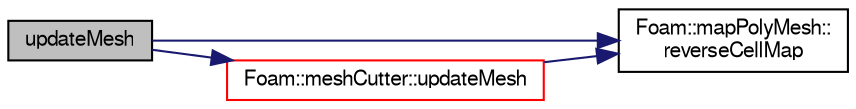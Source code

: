 digraph "updateMesh"
{
  bgcolor="transparent";
  edge [fontname="FreeSans",fontsize="10",labelfontname="FreeSans",labelfontsize="10"];
  node [fontname="FreeSans",fontsize="10",shape=record];
  rankdir="LR";
  Node1462 [label="updateMesh",height=0.2,width=0.4,color="black", fillcolor="grey75", style="filled", fontcolor="black"];
  Node1462 -> Node1463 [color="midnightblue",fontsize="10",style="solid",fontname="FreeSans"];
  Node1463 [label="Foam::mapPolyMesh::\lreverseCellMap",height=0.2,width=0.4,color="black",URL="$a27386.html#a89843f27b1311c10f35810e3dc692061",tooltip="Reverse cell map. "];
  Node1462 -> Node1464 [color="midnightblue",fontsize="10",style="solid",fontname="FreeSans"];
  Node1464 [label="Foam::meshCutter::updateMesh",height=0.2,width=0.4,color="red",URL="$a21506.html#ad57565956fd4064299f4bd3c4eebb1d4",tooltip="Force recalculation of locally stored data on topological change. "];
  Node1464 -> Node1463 [color="midnightblue",fontsize="10",style="solid",fontname="FreeSans"];
}
